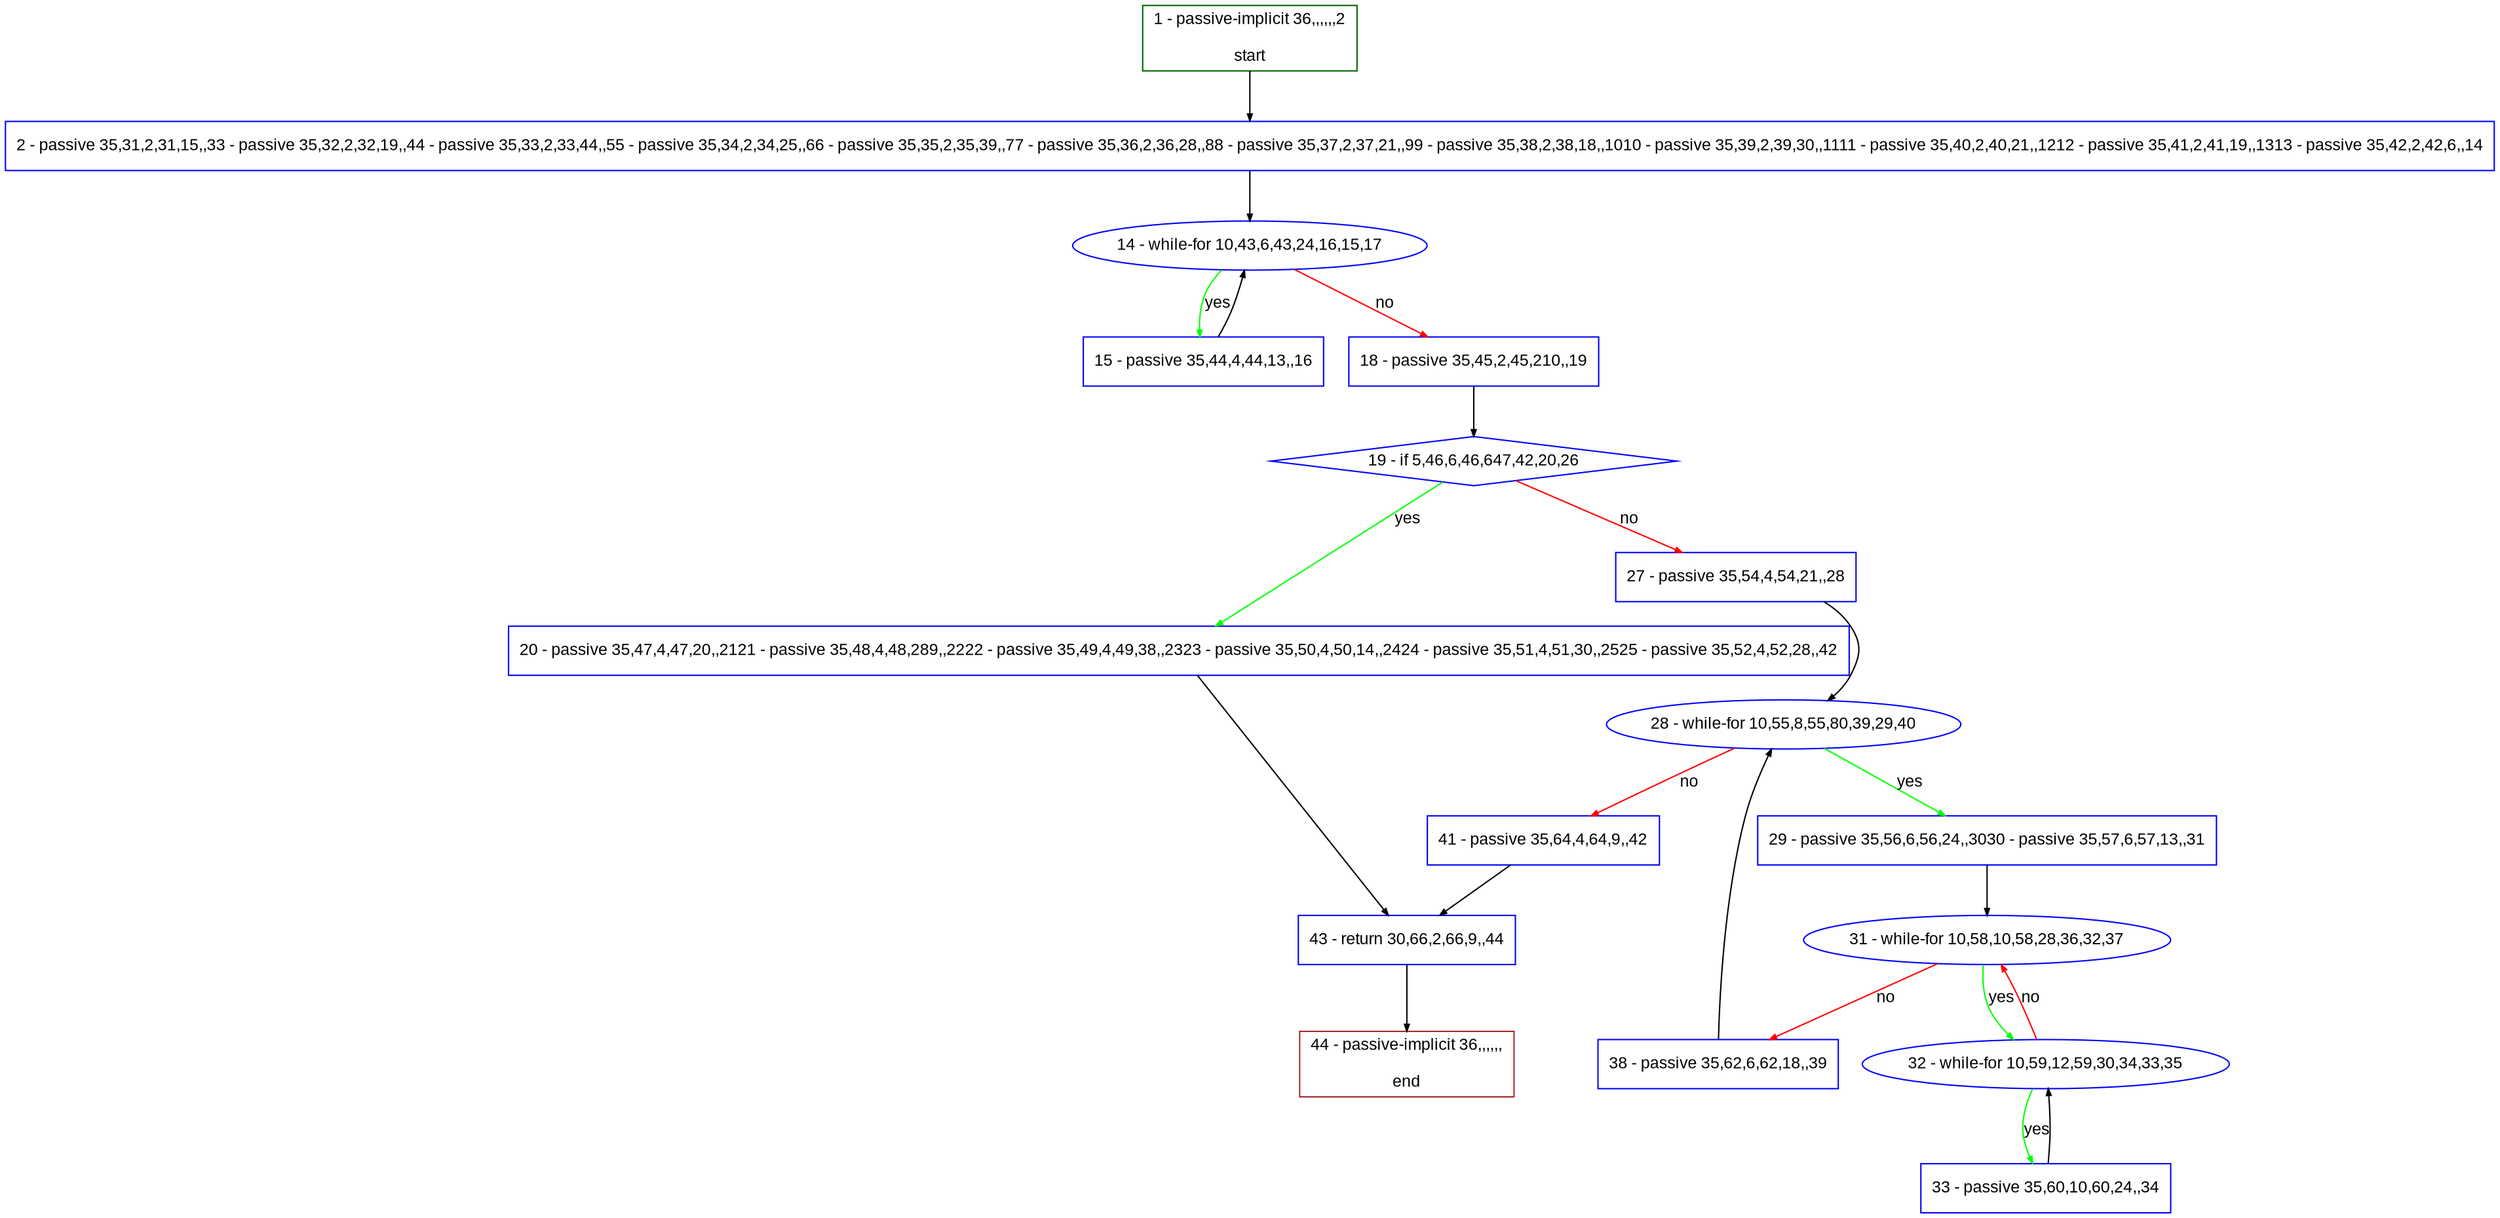 digraph "" {
  graph [pack="true", label="", fontsize="12", packmode="clust", fontname="Arial", fillcolor="#FFFFCC", bgcolor="white", style="rounded,filled", compound="true"];
  node [node_initialized="no", label="", color="grey", fontsize="12", fillcolor="white", fontname="Arial", style="filled", shape="rectangle", compound="true", fixedsize="false"];
  edge [fontcolor="black", arrowhead="normal", arrowtail="none", arrowsize="0.5", ltail="", label="", color="black", fontsize="12", lhead="", fontname="Arial", dir="forward", compound="true"];
  __N1 [label="2 - passive 35,31,2,31,15,,33 - passive 35,32,2,32,19,,44 - passive 35,33,2,33,44,,55 - passive 35,34,2,34,25,,66 - passive 35,35,2,35,39,,77 - passive 35,36,2,36,28,,88 - passive 35,37,2,37,21,,99 - passive 35,38,2,38,18,,1010 - passive 35,39,2,39,30,,1111 - passive 35,40,2,40,21,,1212 - passive 35,41,2,41,19,,1313 - passive 35,42,2,42,6,,14", color="#0000ff", fillcolor="#ffffff", style="filled", shape="box"];
  __N2 [label="1 - passive-implicit 36,,,,,,2\n\nstart", color="#006400", fillcolor="#ffffff", style="filled", shape="box"];
  __N3 [label="14 - while-for 10,43,6,43,24,16,15,17", color="#0000ff", fillcolor="#ffffff", style="filled", shape="oval"];
  __N4 [label="15 - passive 35,44,4,44,13,,16", color="#0000ff", fillcolor="#ffffff", style="filled", shape="box"];
  __N5 [label="18 - passive 35,45,2,45,210,,19", color="#0000ff", fillcolor="#ffffff", style="filled", shape="box"];
  __N6 [label="19 - if 5,46,6,46,647,42,20,26", color="#0000ff", fillcolor="#ffffff", style="filled", shape="diamond"];
  __N7 [label="20 - passive 35,47,4,47,20,,2121 - passive 35,48,4,48,289,,2222 - passive 35,49,4,49,38,,2323 - passive 35,50,4,50,14,,2424 - passive 35,51,4,51,30,,2525 - passive 35,52,4,52,28,,42", color="#0000ff", fillcolor="#ffffff", style="filled", shape="box"];
  __N8 [label="27 - passive 35,54,4,54,21,,28", color="#0000ff", fillcolor="#ffffff", style="filled", shape="box"];
  __N9 [label="43 - return 30,66,2,66,9,,44", color="#0000ff", fillcolor="#ffffff", style="filled", shape="box"];
  __N10 [label="28 - while-for 10,55,8,55,80,39,29,40", color="#0000ff", fillcolor="#ffffff", style="filled", shape="oval"];
  __N11 [label="29 - passive 35,56,6,56,24,,3030 - passive 35,57,6,57,13,,31", color="#0000ff", fillcolor="#ffffff", style="filled", shape="box"];
  __N12 [label="41 - passive 35,64,4,64,9,,42", color="#0000ff", fillcolor="#ffffff", style="filled", shape="box"];
  __N13 [label="31 - while-for 10,58,10,58,28,36,32,37", color="#0000ff", fillcolor="#ffffff", style="filled", shape="oval"];
  __N14 [label="32 - while-for 10,59,12,59,30,34,33,35", color="#0000ff", fillcolor="#ffffff", style="filled", shape="oval"];
  __N15 [label="38 - passive 35,62,6,62,18,,39", color="#0000ff", fillcolor="#ffffff", style="filled", shape="box"];
  __N16 [label="33 - passive 35,60,10,60,24,,34", color="#0000ff", fillcolor="#ffffff", style="filled", shape="box"];
  __N17 [label="44 - passive-implicit 36,,,,,,\n\nend", color="#a52a2a", fillcolor="#ffffff", style="filled", shape="box"];
  __N2 -> __N1 [arrowhead="normal", arrowtail="none", color="#000000", label="", dir="forward"];
  __N1 -> __N3 [arrowhead="normal", arrowtail="none", color="#000000", label="", dir="forward"];
  __N3 -> __N4 [arrowhead="normal", arrowtail="none", color="#00ff00", label="yes", dir="forward"];
  __N4 -> __N3 [arrowhead="normal", arrowtail="none", color="#000000", label="", dir="forward"];
  __N3 -> __N5 [arrowhead="normal", arrowtail="none", color="#ff0000", label="no", dir="forward"];
  __N5 -> __N6 [arrowhead="normal", arrowtail="none", color="#000000", label="", dir="forward"];
  __N6 -> __N7 [arrowhead="normal", arrowtail="none", color="#00ff00", label="yes", dir="forward"];
  __N6 -> __N8 [arrowhead="normal", arrowtail="none", color="#ff0000", label="no", dir="forward"];
  __N7 -> __N9 [arrowhead="normal", arrowtail="none", color="#000000", label="", dir="forward"];
  __N8 -> __N10 [arrowhead="normal", arrowtail="none", color="#000000", label="", dir="forward"];
  __N10 -> __N11 [arrowhead="normal", arrowtail="none", color="#00ff00", label="yes", dir="forward"];
  __N10 -> __N12 [arrowhead="normal", arrowtail="none", color="#ff0000", label="no", dir="forward"];
  __N11 -> __N13 [arrowhead="normal", arrowtail="none", color="#000000", label="", dir="forward"];
  __N13 -> __N14 [arrowhead="normal", arrowtail="none", color="#00ff00", label="yes", dir="forward"];
  __N14 -> __N13 [arrowhead="normal", arrowtail="none", color="#ff0000", label="no", dir="forward"];
  __N13 -> __N15 [arrowhead="normal", arrowtail="none", color="#ff0000", label="no", dir="forward"];
  __N14 -> __N16 [arrowhead="normal", arrowtail="none", color="#00ff00", label="yes", dir="forward"];
  __N16 -> __N14 [arrowhead="normal", arrowtail="none", color="#000000", label="", dir="forward"];
  __N15 -> __N10 [arrowhead="normal", arrowtail="none", color="#000000", label="", dir="forward"];
  __N12 -> __N9 [arrowhead="normal", arrowtail="none", color="#000000", label="", dir="forward"];
  __N9 -> __N17 [arrowhead="normal", arrowtail="none", color="#000000", label="", dir="forward"];
}
